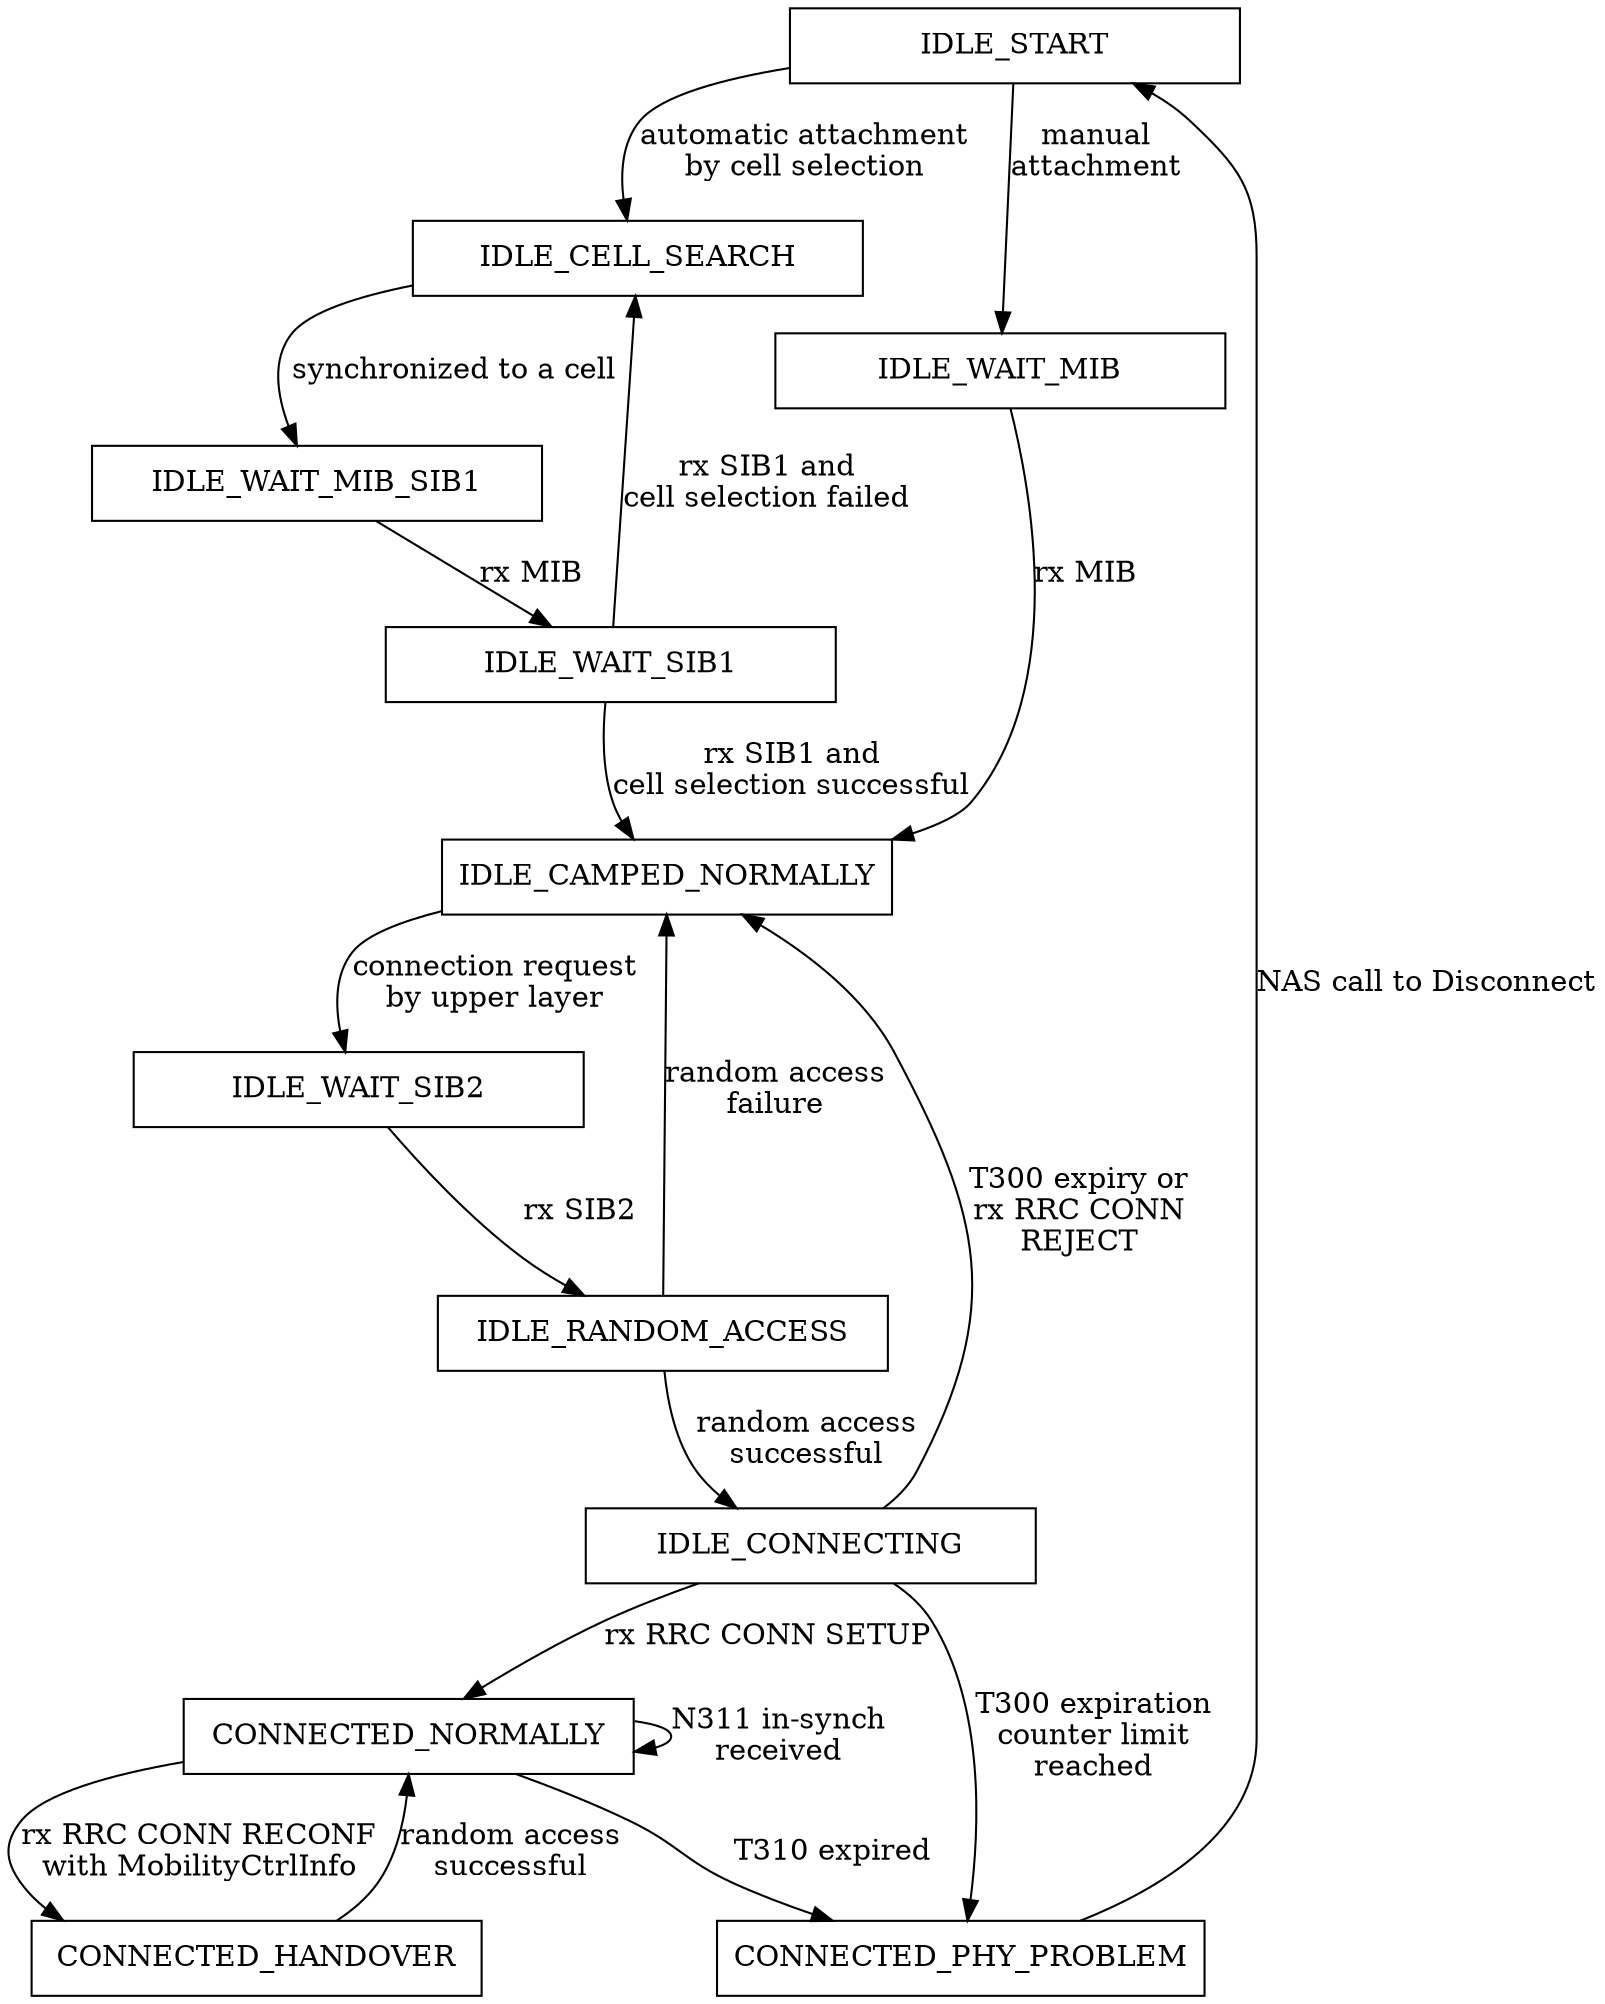 digraph LteUeRrcStates {


IDLE_START [shape="box",width=3]
IDLE_CELL_SEARCH [shape="box",width=3]
IDLE_WAIT_MIB_SIB1 [shape="box",width=3]
IDLE_WAIT_MIB [shape="box",width=3]
IDLE_WAIT_SIB1 [shape="box",width=3]
IDLE_CAMPED_NORMALLY [shape="box",width=3]
IDLE_WAIT_SIB2 [shape="box",width=3]
IDLE_RANDOM_ACCESS [shape="box",width=3]
IDLE_CONNECTING [shape="box",width=3]
CONNECTED_NORMALLY [shape="box",width=3]
CONNECTED_HANDOVER [shape="box",width=3]
CONNECTED_PHY_PROBLEM [shape="box",width=3]


// Network attachment
IDLE_START -> IDLE_WAIT_MIB [label="manual\nattachment"]
IDLE_START -> IDLE_CELL_SEARCH [label="automatic attachment\nby cell selection"]
IDLE_CELL_SEARCH -> IDLE_WAIT_MIB_SIB1 [label="synchronized to a cell"]
IDLE_WAIT_MIB_SIB1 -> IDLE_WAIT_SIB1 [label="rx MIB"]
IDLE_WAIT_SIB1 -> IDLE_CAMPED_NORMALLY [label="rx SIB1 and\ncell selection successful"]
IDLE_WAIT_SIB1 -> IDLE_CELL_SEARCH [label="rx SIB1 and\ncell selection failed"]
IDLE_WAIT_MIB -> IDLE_CAMPED_NORMALLY [label="rx MIB"]
IDLE_CAMPED_NORMALLY -> IDLE_WAIT_SIB2 [label="connection request\nby upper layer"]

// Connection establishment
IDLE_WAIT_SIB2 -> IDLE_RANDOM_ACCESS [label="rx SIB2"]
IDLE_RANDOM_ACCESS -> IDLE_CONNECTING [label="random access\nsuccessful"]
IDLE_RANDOM_ACCESS -> IDLE_CAMPED_NORMALLY [label="random access\nfailure"]
IDLE_CONNECTING -> CONNECTED_NORMALLY [label="rx RRC CONN SETUP"]
IDLE_CONNECTING -> IDLE_CAMPED_NORMALLY [label="T300 expiry or\nrx RRC CONN\nREJECT"]

// Handover
CONNECTED_NORMALLY -> CONNECTED_HANDOVER [label="rx RRC CONN RECONF\nwith MobilityCtrlInfo"]
CONNECTED_HANDOVER -> CONNECTED_NORMALLY [label="random access\nsuccessful"]

// RLF
CONNECTED_NORMALLY -> CONNECTED_NORMALLY [label="N311 in-synch\nreceived"]
CONNECTED_NORMALLY -> CONNECTED_PHY_PROBLEM [label="T310 expired"]
CONNECTED_PHY_PROBLEM -> IDLE_START [label="NAS call to Disconnect"]

//T300 expiration counter limit reached
IDLE_CONNECTING -> CONNECTED_PHY_PROBLEM [label="T300 expiration\ncounter limit\nreached"]

}
